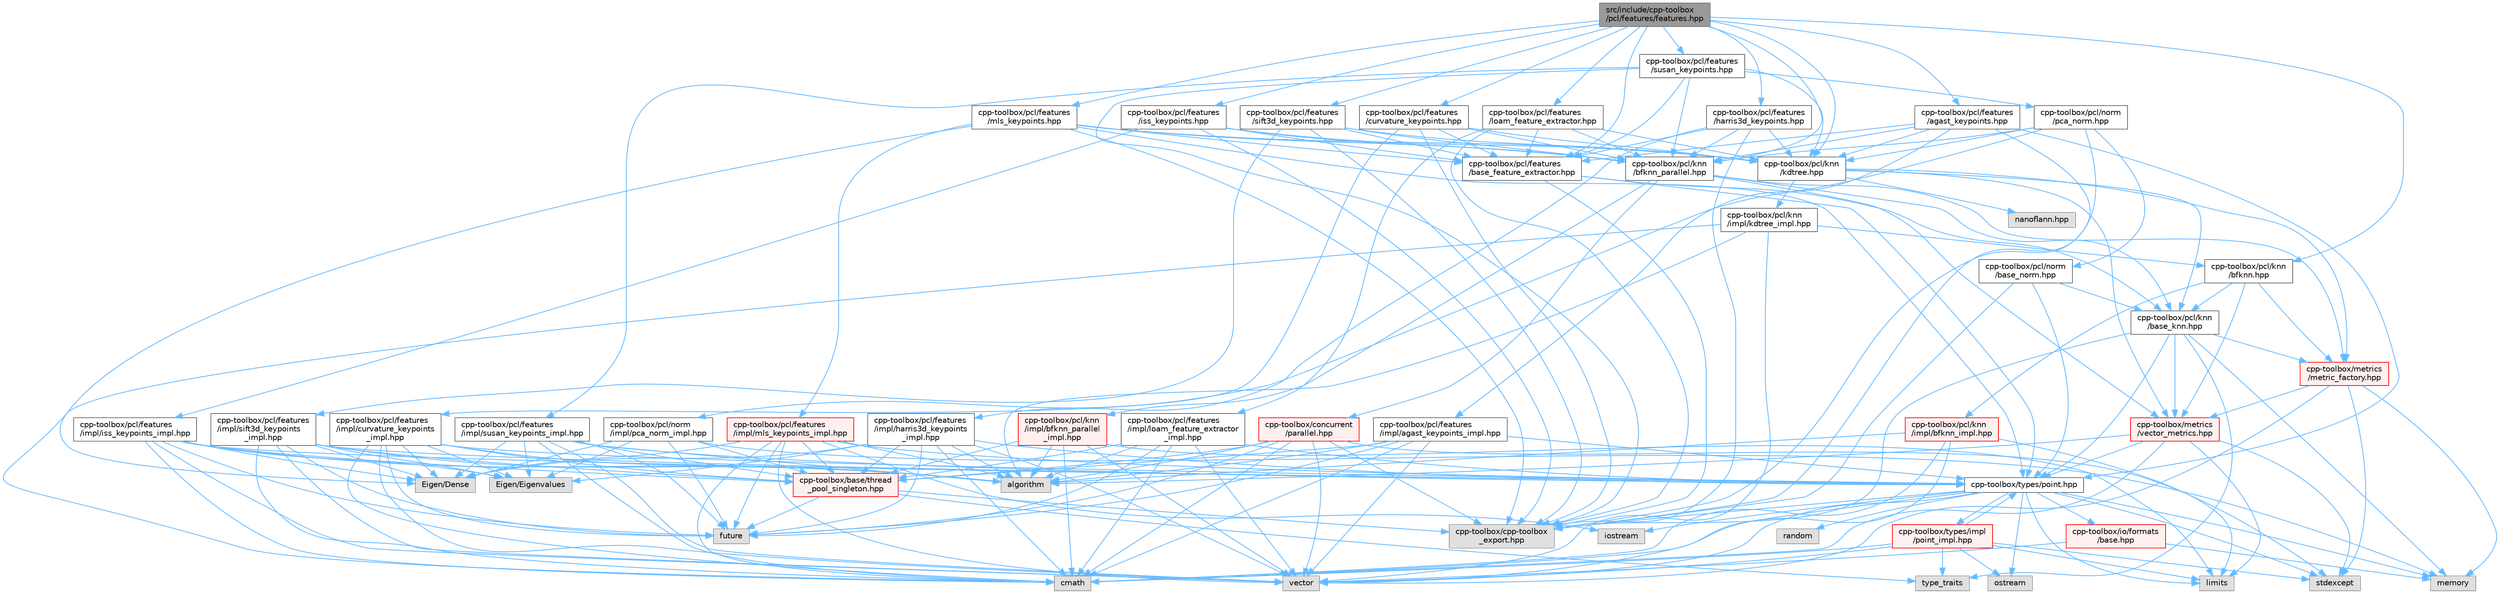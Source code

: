 digraph "src/include/cpp-toolbox/pcl/features/features.hpp"
{
 // LATEX_PDF_SIZE
  bgcolor="transparent";
  edge [fontname=Helvetica,fontsize=10,labelfontname=Helvetica,labelfontsize=10];
  node [fontname=Helvetica,fontsize=10,shape=box,height=0.2,width=0.4];
  Node1 [id="Node000001",label="src/include/cpp-toolbox\l/pcl/features/features.hpp",height=0.2,width=0.4,color="gray40", fillcolor="grey60", style="filled", fontcolor="black",tooltip="PCL特征提取器集合头文件 / PCL feature extractors collection header file."];
  Node1 -> Node2 [id="edge1_Node000001_Node000002",color="steelblue1",style="solid",tooltip=" "];
  Node2 [id="Node000002",label="cpp-toolbox/pcl/features\l/base_feature_extractor.hpp",height=0.2,width=0.4,color="grey40", fillcolor="white", style="filled",URL="$base__feature__extractor_8hpp.html",tooltip=" "];
  Node2 -> Node3 [id="edge2_Node000002_Node000003",color="steelblue1",style="solid",tooltip=" "];
  Node3 [id="Node000003",label="cpp-toolbox/cpp-toolbox\l_export.hpp",height=0.2,width=0.4,color="grey60", fillcolor="#E0E0E0", style="filled",tooltip=" "];
  Node2 -> Node4 [id="edge3_Node000002_Node000004",color="steelblue1",style="solid",tooltip=" "];
  Node4 [id="Node000004",label="cpp-toolbox/pcl/knn\l/base_knn.hpp",height=0.2,width=0.4,color="grey40", fillcolor="white", style="filled",URL="$base__knn_8hpp.html",tooltip=" "];
  Node4 -> Node5 [id="edge4_Node000004_Node000005",color="steelblue1",style="solid",tooltip=" "];
  Node5 [id="Node000005",label="memory",height=0.2,width=0.4,color="grey60", fillcolor="#E0E0E0", style="filled",tooltip=" "];
  Node4 -> Node6 [id="edge5_Node000004_Node000006",color="steelblue1",style="solid",tooltip=" "];
  Node6 [id="Node000006",label="type_traits",height=0.2,width=0.4,color="grey60", fillcolor="#E0E0E0", style="filled",tooltip=" "];
  Node4 -> Node3 [id="edge6_Node000004_Node000003",color="steelblue1",style="solid",tooltip=" "];
  Node4 -> Node7 [id="edge7_Node000004_Node000007",color="steelblue1",style="solid",tooltip=" "];
  Node7 [id="Node000007",label="cpp-toolbox/types/point.hpp",height=0.2,width=0.4,color="grey40", fillcolor="white", style="filled",URL="$point_8hpp.html",tooltip=" "];
  Node7 -> Node8 [id="edge8_Node000007_Node000008",color="steelblue1",style="solid",tooltip=" "];
  Node8 [id="Node000008",label="cmath",height=0.2,width=0.4,color="grey60", fillcolor="#E0E0E0", style="filled",tooltip=" "];
  Node7 -> Node9 [id="edge9_Node000007_Node000009",color="steelblue1",style="solid",tooltip=" "];
  Node9 [id="Node000009",label="iostream",height=0.2,width=0.4,color="grey60", fillcolor="#E0E0E0", style="filled",tooltip=" "];
  Node7 -> Node10 [id="edge10_Node000007_Node000010",color="steelblue1",style="solid",tooltip=" "];
  Node10 [id="Node000010",label="limits",height=0.2,width=0.4,color="grey60", fillcolor="#E0E0E0", style="filled",tooltip=" "];
  Node7 -> Node5 [id="edge11_Node000007_Node000005",color="steelblue1",style="solid",tooltip=" "];
  Node7 -> Node11 [id="edge12_Node000007_Node000011",color="steelblue1",style="solid",tooltip=" "];
  Node11 [id="Node000011",label="ostream",height=0.2,width=0.4,color="grey60", fillcolor="#E0E0E0", style="filled",tooltip=" "];
  Node7 -> Node12 [id="edge13_Node000007_Node000012",color="steelblue1",style="solid",tooltip=" "];
  Node12 [id="Node000012",label="random",height=0.2,width=0.4,color="grey60", fillcolor="#E0E0E0", style="filled",tooltip=" "];
  Node7 -> Node13 [id="edge14_Node000007_Node000013",color="steelblue1",style="solid",tooltip=" "];
  Node13 [id="Node000013",label="stdexcept",height=0.2,width=0.4,color="grey60", fillcolor="#E0E0E0", style="filled",tooltip=" "];
  Node7 -> Node14 [id="edge15_Node000007_Node000014",color="steelblue1",style="solid",tooltip=" "];
  Node14 [id="Node000014",label="vector",height=0.2,width=0.4,color="grey60", fillcolor="#E0E0E0", style="filled",tooltip=" "];
  Node7 -> Node3 [id="edge16_Node000007_Node000003",color="steelblue1",style="solid",tooltip=" "];
  Node7 -> Node15 [id="edge17_Node000007_Node000015",color="steelblue1",style="solid",tooltip=" "];
  Node15 [id="Node000015",label="cpp-toolbox/io/formats\l/base.hpp",height=0.2,width=0.4,color="red", fillcolor="#FFF0F0", style="filled",URL="$io_2formats_2base_8hpp.html",tooltip=" "];
  Node15 -> Node5 [id="edge18_Node000015_Node000005",color="steelblue1",style="solid",tooltip=" "];
  Node15 -> Node14 [id="edge19_Node000015_Node000014",color="steelblue1",style="solid",tooltip=" "];
  Node7 -> Node25 [id="edge20_Node000007_Node000025",color="steelblue1",style="solid",tooltip=" "];
  Node25 [id="Node000025",label="cpp-toolbox/types/impl\l/point_impl.hpp",height=0.2,width=0.4,color="red", fillcolor="#FFF0F0", style="filled",URL="$point__impl_8hpp.html",tooltip=" "];
  Node25 -> Node8 [id="edge21_Node000025_Node000008",color="steelblue1",style="solid",tooltip=" "];
  Node25 -> Node10 [id="edge22_Node000025_Node000010",color="steelblue1",style="solid",tooltip=" "];
  Node25 -> Node11 [id="edge23_Node000025_Node000011",color="steelblue1",style="solid",tooltip=" "];
  Node25 -> Node13 [id="edge24_Node000025_Node000013",color="steelblue1",style="solid",tooltip=" "];
  Node25 -> Node6 [id="edge25_Node000025_Node000006",color="steelblue1",style="solid",tooltip=" "];
  Node25 -> Node14 [id="edge26_Node000025_Node000014",color="steelblue1",style="solid",tooltip=" "];
  Node25 -> Node7 [id="edge27_Node000025_Node000007",color="steelblue1",style="solid",tooltip=" "];
  Node4 -> Node27 [id="edge28_Node000004_Node000027",color="steelblue1",style="solid",tooltip=" "];
  Node27 [id="Node000027",label="cpp-toolbox/metrics\l/vector_metrics.hpp",height=0.2,width=0.4,color="red", fillcolor="#FFF0F0", style="filled",URL="$vector__metrics_8hpp.html",tooltip=" "];
  Node27 -> Node28 [id="edge29_Node000027_Node000028",color="steelblue1",style="solid",tooltip=" "];
  Node28 [id="Node000028",label="algorithm",height=0.2,width=0.4,color="grey60", fillcolor="#E0E0E0", style="filled",tooltip=" "];
  Node27 -> Node8 [id="edge30_Node000027_Node000008",color="steelblue1",style="solid",tooltip=" "];
  Node27 -> Node10 [id="edge31_Node000027_Node000010",color="steelblue1",style="solid",tooltip=" "];
  Node27 -> Node13 [id="edge32_Node000027_Node000013",color="steelblue1",style="solid",tooltip=" "];
  Node27 -> Node7 [id="edge33_Node000027_Node000007",color="steelblue1",style="solid",tooltip=" "];
  Node4 -> Node33 [id="edge34_Node000004_Node000033",color="steelblue1",style="solid",tooltip=" "];
  Node33 [id="Node000033",label="cpp-toolbox/metrics\l/metric_factory.hpp",height=0.2,width=0.4,color="red", fillcolor="#FFF0F0", style="filled",URL="$metric__factory_8hpp.html",tooltip=" "];
  Node33 -> Node5 [id="edge35_Node000033_Node000005",color="steelblue1",style="solid",tooltip=" "];
  Node33 -> Node13 [id="edge36_Node000033_Node000013",color="steelblue1",style="solid",tooltip=" "];
  Node33 -> Node14 [id="edge37_Node000033_Node000014",color="steelblue1",style="solid",tooltip=" "];
  Node33 -> Node27 [id="edge38_Node000033_Node000027",color="steelblue1",style="solid",tooltip=" "];
  Node2 -> Node7 [id="edge39_Node000002_Node000007",color="steelblue1",style="solid",tooltip=" "];
  Node1 -> Node40 [id="edge40_Node000001_Node000040",color="steelblue1",style="solid",tooltip=" "];
  Node40 [id="Node000040",label="cpp-toolbox/pcl/features\l/curvature_keypoints.hpp",height=0.2,width=0.4,color="grey40", fillcolor="white", style="filled",URL="$curvature__keypoints_8hpp.html",tooltip=" "];
  Node40 -> Node3 [id="edge41_Node000040_Node000003",color="steelblue1",style="solid",tooltip=" "];
  Node40 -> Node2 [id="edge42_Node000040_Node000002",color="steelblue1",style="solid",tooltip=" "];
  Node40 -> Node41 [id="edge43_Node000040_Node000041",color="steelblue1",style="solid",tooltip=" "];
  Node41 [id="Node000041",label="cpp-toolbox/pcl/knn\l/kdtree.hpp",height=0.2,width=0.4,color="grey40", fillcolor="white", style="filled",URL="$kdtree_8hpp.html",tooltip=" "];
  Node41 -> Node4 [id="edge44_Node000041_Node000004",color="steelblue1",style="solid",tooltip=" "];
  Node41 -> Node33 [id="edge45_Node000041_Node000033",color="steelblue1",style="solid",tooltip=" "];
  Node41 -> Node27 [id="edge46_Node000041_Node000027",color="steelblue1",style="solid",tooltip=" "];
  Node41 -> Node42 [id="edge47_Node000041_Node000042",color="steelblue1",style="solid",tooltip=" "];
  Node42 [id="Node000042",label="nanoflann.hpp",height=0.2,width=0.4,color="grey60", fillcolor="#E0E0E0", style="filled",tooltip=" "];
  Node41 -> Node43 [id="edge48_Node000041_Node000043",color="steelblue1",style="solid",tooltip=" "];
  Node43 [id="Node000043",label="cpp-toolbox/pcl/knn\l/impl/kdtree_impl.hpp",height=0.2,width=0.4,color="grey40", fillcolor="white", style="filled",URL="$kdtree__impl_8hpp.html",tooltip=" "];
  Node43 -> Node28 [id="edge49_Node000043_Node000028",color="steelblue1",style="solid",tooltip=" "];
  Node43 -> Node8 [id="edge50_Node000043_Node000008",color="steelblue1",style="solid",tooltip=" "];
  Node43 -> Node14 [id="edge51_Node000043_Node000014",color="steelblue1",style="solid",tooltip=" "];
  Node43 -> Node44 [id="edge52_Node000043_Node000044",color="steelblue1",style="solid",tooltip=" "];
  Node44 [id="Node000044",label="cpp-toolbox/pcl/knn\l/bfknn.hpp",height=0.2,width=0.4,color="grey40", fillcolor="white", style="filled",URL="$bfknn_8hpp.html",tooltip=" "];
  Node44 -> Node4 [id="edge53_Node000044_Node000004",color="steelblue1",style="solid",tooltip=" "];
  Node44 -> Node33 [id="edge54_Node000044_Node000033",color="steelblue1",style="solid",tooltip=" "];
  Node44 -> Node27 [id="edge55_Node000044_Node000027",color="steelblue1",style="solid",tooltip=" "];
  Node44 -> Node45 [id="edge56_Node000044_Node000045",color="steelblue1",style="solid",tooltip=" "];
  Node45 [id="Node000045",label="cpp-toolbox/pcl/knn\l/impl/bfknn_impl.hpp",height=0.2,width=0.4,color="red", fillcolor="#FFF0F0", style="filled",URL="$bfknn__impl_8hpp.html",tooltip=" "];
  Node45 -> Node28 [id="edge57_Node000045_Node000028",color="steelblue1",style="solid",tooltip=" "];
  Node45 -> Node8 [id="edge58_Node000045_Node000008",color="steelblue1",style="solid",tooltip=" "];
  Node45 -> Node10 [id="edge59_Node000045_Node000010",color="steelblue1",style="solid",tooltip=" "];
  Node45 -> Node14 [id="edge60_Node000045_Node000014",color="steelblue1",style="solid",tooltip=" "];
  Node40 -> Node47 [id="edge61_Node000040_Node000047",color="steelblue1",style="solid",tooltip=" "];
  Node47 [id="Node000047",label="cpp-toolbox/pcl/knn\l/bfknn_parallel.hpp",height=0.2,width=0.4,color="grey40", fillcolor="white", style="filled",URL="$bfknn__parallel_8hpp.html",tooltip=" "];
  Node47 -> Node48 [id="edge62_Node000047_Node000048",color="steelblue1",style="solid",tooltip=" "];
  Node48 [id="Node000048",label="cpp-toolbox/concurrent\l/parallel.hpp",height=0.2,width=0.4,color="red", fillcolor="#FFF0F0", style="filled",URL="$parallel_8hpp.html",tooltip=" "];
  Node48 -> Node28 [id="edge63_Node000048_Node000028",color="steelblue1",style="solid",tooltip=" "];
  Node48 -> Node8 [id="edge64_Node000048_Node000008",color="steelblue1",style="solid",tooltip=" "];
  Node48 -> Node49 [id="edge65_Node000048_Node000049",color="steelblue1",style="solid",tooltip=" "];
  Node49 [id="Node000049",label="future",height=0.2,width=0.4,color="grey60", fillcolor="#E0E0E0", style="filled",tooltip=" "];
  Node48 -> Node13 [id="edge66_Node000048_Node000013",color="steelblue1",style="solid",tooltip=" "];
  Node48 -> Node14 [id="edge67_Node000048_Node000014",color="steelblue1",style="solid",tooltip=" "];
  Node48 -> Node3 [id="edge68_Node000048_Node000003",color="steelblue1",style="solid",tooltip=" "];
  Node48 -> Node50 [id="edge69_Node000048_Node000050",color="steelblue1",style="solid",tooltip=" "];
  Node50 [id="Node000050",label="cpp-toolbox/base/thread\l_pool_singleton.hpp",height=0.2,width=0.4,color="red", fillcolor="#FFF0F0", style="filled",URL="$thread__pool__singleton_8hpp.html",tooltip=" "];
  Node50 -> Node49 [id="edge70_Node000050_Node000049",color="steelblue1",style="solid",tooltip=" "];
  Node50 -> Node6 [id="edge71_Node000050_Node000006",color="steelblue1",style="solid",tooltip=" "];
  Node50 -> Node3 [id="edge72_Node000050_Node000003",color="steelblue1",style="solid",tooltip=" "];
  Node47 -> Node4 [id="edge73_Node000047_Node000004",color="steelblue1",style="solid",tooltip=" "];
  Node47 -> Node33 [id="edge74_Node000047_Node000033",color="steelblue1",style="solid",tooltip=" "];
  Node47 -> Node27 [id="edge75_Node000047_Node000027",color="steelblue1",style="solid",tooltip=" "];
  Node47 -> Node59 [id="edge76_Node000047_Node000059",color="steelblue1",style="solid",tooltip=" "];
  Node59 [id="Node000059",label="cpp-toolbox/pcl/knn\l/impl/bfknn_parallel\l_impl.hpp",height=0.2,width=0.4,color="red", fillcolor="#FFF0F0", style="filled",URL="$bfknn__parallel__impl_8hpp.html",tooltip=" "];
  Node59 -> Node28 [id="edge77_Node000059_Node000028",color="steelblue1",style="solid",tooltip=" "];
  Node59 -> Node8 [id="edge78_Node000059_Node000008",color="steelblue1",style="solid",tooltip=" "];
  Node59 -> Node10 [id="edge79_Node000059_Node000010",color="steelblue1",style="solid",tooltip=" "];
  Node59 -> Node14 [id="edge80_Node000059_Node000014",color="steelblue1",style="solid",tooltip=" "];
  Node59 -> Node50 [id="edge81_Node000059_Node000050",color="steelblue1",style="solid",tooltip=" "];
  Node40 -> Node60 [id="edge82_Node000040_Node000060",color="steelblue1",style="solid",tooltip=" "];
  Node60 [id="Node000060",label="cpp-toolbox/pcl/features\l/impl/curvature_keypoints\l_impl.hpp",height=0.2,width=0.4,color="grey40", fillcolor="white", style="filled",URL="$curvature__keypoints__impl_8hpp.html",tooltip=" "];
  Node60 -> Node50 [id="edge83_Node000060_Node000050",color="steelblue1",style="solid",tooltip=" "];
  Node60 -> Node7 [id="edge84_Node000060_Node000007",color="steelblue1",style="solid",tooltip=" "];
  Node60 -> Node61 [id="edge85_Node000060_Node000061",color="steelblue1",style="solid",tooltip=" "];
  Node61 [id="Node000061",label="Eigen/Dense",height=0.2,width=0.4,color="grey60", fillcolor="#E0E0E0", style="filled",tooltip=" "];
  Node60 -> Node62 [id="edge86_Node000060_Node000062",color="steelblue1",style="solid",tooltip=" "];
  Node62 [id="Node000062",label="Eigen/Eigenvalues",height=0.2,width=0.4,color="grey60", fillcolor="#E0E0E0", style="filled",tooltip=" "];
  Node60 -> Node28 [id="edge87_Node000060_Node000028",color="steelblue1",style="solid",tooltip=" "];
  Node60 -> Node8 [id="edge88_Node000060_Node000008",color="steelblue1",style="solid",tooltip=" "];
  Node60 -> Node49 [id="edge89_Node000060_Node000049",color="steelblue1",style="solid",tooltip=" "];
  Node60 -> Node14 [id="edge90_Node000060_Node000014",color="steelblue1",style="solid",tooltip=" "];
  Node1 -> Node63 [id="edge91_Node000001_Node000063",color="steelblue1",style="solid",tooltip=" "];
  Node63 [id="Node000063",label="cpp-toolbox/pcl/features\l/iss_keypoints.hpp",height=0.2,width=0.4,color="grey40", fillcolor="white", style="filled",URL="$iss__keypoints_8hpp.html",tooltip=" "];
  Node63 -> Node3 [id="edge92_Node000063_Node000003",color="steelblue1",style="solid",tooltip=" "];
  Node63 -> Node2 [id="edge93_Node000063_Node000002",color="steelblue1",style="solid",tooltip=" "];
  Node63 -> Node41 [id="edge94_Node000063_Node000041",color="steelblue1",style="solid",tooltip=" "];
  Node63 -> Node47 [id="edge95_Node000063_Node000047",color="steelblue1",style="solid",tooltip=" "];
  Node63 -> Node64 [id="edge96_Node000063_Node000064",color="steelblue1",style="solid",tooltip=" "];
  Node64 [id="Node000064",label="cpp-toolbox/pcl/features\l/impl/iss_keypoints_impl.hpp",height=0.2,width=0.4,color="grey40", fillcolor="white", style="filled",URL="$iss__keypoints__impl_8hpp.html",tooltip=" "];
  Node64 -> Node50 [id="edge97_Node000064_Node000050",color="steelblue1",style="solid",tooltip=" "];
  Node64 -> Node7 [id="edge98_Node000064_Node000007",color="steelblue1",style="solid",tooltip=" "];
  Node64 -> Node61 [id="edge99_Node000064_Node000061",color="steelblue1",style="solid",tooltip=" "];
  Node64 -> Node62 [id="edge100_Node000064_Node000062",color="steelblue1",style="solid",tooltip=" "];
  Node64 -> Node28 [id="edge101_Node000064_Node000028",color="steelblue1",style="solid",tooltip=" "];
  Node64 -> Node8 [id="edge102_Node000064_Node000008",color="steelblue1",style="solid",tooltip=" "];
  Node64 -> Node49 [id="edge103_Node000064_Node000049",color="steelblue1",style="solid",tooltip=" "];
  Node64 -> Node14 [id="edge104_Node000064_Node000014",color="steelblue1",style="solid",tooltip=" "];
  Node1 -> Node65 [id="edge105_Node000001_Node000065",color="steelblue1",style="solid",tooltip=" "];
  Node65 [id="Node000065",label="cpp-toolbox/pcl/features\l/harris3d_keypoints.hpp",height=0.2,width=0.4,color="grey40", fillcolor="white", style="filled",URL="$harris3d__keypoints_8hpp.html",tooltip=" "];
  Node65 -> Node3 [id="edge106_Node000065_Node000003",color="steelblue1",style="solid",tooltip=" "];
  Node65 -> Node2 [id="edge107_Node000065_Node000002",color="steelblue1",style="solid",tooltip=" "];
  Node65 -> Node41 [id="edge108_Node000065_Node000041",color="steelblue1",style="solid",tooltip=" "];
  Node65 -> Node47 [id="edge109_Node000065_Node000047",color="steelblue1",style="solid",tooltip=" "];
  Node65 -> Node66 [id="edge110_Node000065_Node000066",color="steelblue1",style="solid",tooltip=" "];
  Node66 [id="Node000066",label="cpp-toolbox/pcl/features\l/impl/harris3d_keypoints\l_impl.hpp",height=0.2,width=0.4,color="grey40", fillcolor="white", style="filled",URL="$harris3d__keypoints__impl_8hpp.html",tooltip=" "];
  Node66 -> Node50 [id="edge111_Node000066_Node000050",color="steelblue1",style="solid",tooltip=" "];
  Node66 -> Node7 [id="edge112_Node000066_Node000007",color="steelblue1",style="solid",tooltip=" "];
  Node66 -> Node61 [id="edge113_Node000066_Node000061",color="steelblue1",style="solid",tooltip=" "];
  Node66 -> Node62 [id="edge114_Node000066_Node000062",color="steelblue1",style="solid",tooltip=" "];
  Node66 -> Node28 [id="edge115_Node000066_Node000028",color="steelblue1",style="solid",tooltip=" "];
  Node66 -> Node8 [id="edge116_Node000066_Node000008",color="steelblue1",style="solid",tooltip=" "];
  Node66 -> Node49 [id="edge117_Node000066_Node000049",color="steelblue1",style="solid",tooltip=" "];
  Node66 -> Node14 [id="edge118_Node000066_Node000014",color="steelblue1",style="solid",tooltip=" "];
  Node1 -> Node67 [id="edge119_Node000001_Node000067",color="steelblue1",style="solid",tooltip=" "];
  Node67 [id="Node000067",label="cpp-toolbox/pcl/features\l/sift3d_keypoints.hpp",height=0.2,width=0.4,color="grey40", fillcolor="white", style="filled",URL="$sift3d__keypoints_8hpp.html",tooltip=" "];
  Node67 -> Node3 [id="edge120_Node000067_Node000003",color="steelblue1",style="solid",tooltip=" "];
  Node67 -> Node2 [id="edge121_Node000067_Node000002",color="steelblue1",style="solid",tooltip=" "];
  Node67 -> Node41 [id="edge122_Node000067_Node000041",color="steelblue1",style="solid",tooltip=" "];
  Node67 -> Node47 [id="edge123_Node000067_Node000047",color="steelblue1",style="solid",tooltip=" "];
  Node67 -> Node68 [id="edge124_Node000067_Node000068",color="steelblue1",style="solid",tooltip=" "];
  Node68 [id="Node000068",label="cpp-toolbox/pcl/features\l/impl/sift3d_keypoints\l_impl.hpp",height=0.2,width=0.4,color="grey40", fillcolor="white", style="filled",URL="$sift3d__keypoints__impl_8hpp.html",tooltip=" "];
  Node68 -> Node50 [id="edge125_Node000068_Node000050",color="steelblue1",style="solid",tooltip=" "];
  Node68 -> Node7 [id="edge126_Node000068_Node000007",color="steelblue1",style="solid",tooltip=" "];
  Node68 -> Node61 [id="edge127_Node000068_Node000061",color="steelblue1",style="solid",tooltip=" "];
  Node68 -> Node62 [id="edge128_Node000068_Node000062",color="steelblue1",style="solid",tooltip=" "];
  Node68 -> Node28 [id="edge129_Node000068_Node000028",color="steelblue1",style="solid",tooltip=" "];
  Node68 -> Node8 [id="edge130_Node000068_Node000008",color="steelblue1",style="solid",tooltip=" "];
  Node68 -> Node49 [id="edge131_Node000068_Node000049",color="steelblue1",style="solid",tooltip=" "];
  Node68 -> Node14 [id="edge132_Node000068_Node000014",color="steelblue1",style="solid",tooltip=" "];
  Node1 -> Node69 [id="edge133_Node000001_Node000069",color="steelblue1",style="solid",tooltip=" "];
  Node69 [id="Node000069",label="cpp-toolbox/pcl/features\l/loam_feature_extractor.hpp",height=0.2,width=0.4,color="grey40", fillcolor="white", style="filled",URL="$loam__feature__extractor_8hpp.html",tooltip=" "];
  Node69 -> Node3 [id="edge134_Node000069_Node000003",color="steelblue1",style="solid",tooltip=" "];
  Node69 -> Node2 [id="edge135_Node000069_Node000002",color="steelblue1",style="solid",tooltip=" "];
  Node69 -> Node41 [id="edge136_Node000069_Node000041",color="steelblue1",style="solid",tooltip=" "];
  Node69 -> Node47 [id="edge137_Node000069_Node000047",color="steelblue1",style="solid",tooltip=" "];
  Node69 -> Node70 [id="edge138_Node000069_Node000070",color="steelblue1",style="solid",tooltip=" "];
  Node70 [id="Node000070",label="cpp-toolbox/pcl/features\l/impl/loam_feature_extractor\l_impl.hpp",height=0.2,width=0.4,color="grey40", fillcolor="white", style="filled",URL="$loam__feature__extractor__impl_8hpp.html",tooltip=" "];
  Node70 -> Node50 [id="edge139_Node000070_Node000050",color="steelblue1",style="solid",tooltip=" "];
  Node70 -> Node7 [id="edge140_Node000070_Node000007",color="steelblue1",style="solid",tooltip=" "];
  Node70 -> Node28 [id="edge141_Node000070_Node000028",color="steelblue1",style="solid",tooltip=" "];
  Node70 -> Node8 [id="edge142_Node000070_Node000008",color="steelblue1",style="solid",tooltip=" "];
  Node70 -> Node49 [id="edge143_Node000070_Node000049",color="steelblue1",style="solid",tooltip=" "];
  Node70 -> Node14 [id="edge144_Node000070_Node000014",color="steelblue1",style="solid",tooltip=" "];
  Node1 -> Node71 [id="edge145_Node000001_Node000071",color="steelblue1",style="solid",tooltip=" "];
  Node71 [id="Node000071",label="cpp-toolbox/pcl/features\l/susan_keypoints.hpp",height=0.2,width=0.4,color="grey40", fillcolor="white", style="filled",URL="$susan__keypoints_8hpp.html",tooltip=" "];
  Node71 -> Node3 [id="edge146_Node000071_Node000003",color="steelblue1",style="solid",tooltip=" "];
  Node71 -> Node2 [id="edge147_Node000071_Node000002",color="steelblue1",style="solid",tooltip=" "];
  Node71 -> Node72 [id="edge148_Node000071_Node000072",color="steelblue1",style="solid",tooltip=" "];
  Node72 [id="Node000072",label="cpp-toolbox/pcl/norm\l/pca_norm.hpp",height=0.2,width=0.4,color="grey40", fillcolor="white", style="filled",URL="$pca__norm_8hpp.html",tooltip=" "];
  Node72 -> Node3 [id="edge149_Node000072_Node000003",color="steelblue1",style="solid",tooltip=" "];
  Node72 -> Node47 [id="edge150_Node000072_Node000047",color="steelblue1",style="solid",tooltip=" "];
  Node72 -> Node41 [id="edge151_Node000072_Node000041",color="steelblue1",style="solid",tooltip=" "];
  Node72 -> Node73 [id="edge152_Node000072_Node000073",color="steelblue1",style="solid",tooltip=" "];
  Node73 [id="Node000073",label="cpp-toolbox/pcl/norm\l/base_norm.hpp",height=0.2,width=0.4,color="grey40", fillcolor="white", style="filled",URL="$base__norm_8hpp.html",tooltip=" "];
  Node73 -> Node3 [id="edge153_Node000073_Node000003",color="steelblue1",style="solid",tooltip=" "];
  Node73 -> Node4 [id="edge154_Node000073_Node000004",color="steelblue1",style="solid",tooltip=" "];
  Node73 -> Node7 [id="edge155_Node000073_Node000007",color="steelblue1",style="solid",tooltip=" "];
  Node72 -> Node74 [id="edge156_Node000072_Node000074",color="steelblue1",style="solid",tooltip=" "];
  Node74 [id="Node000074",label="cpp-toolbox/pcl/norm\l/impl/pca_norm_impl.hpp",height=0.2,width=0.4,color="grey40", fillcolor="white", style="filled",URL="$pca__norm__impl_8hpp.html",tooltip=" "];
  Node74 -> Node61 [id="edge157_Node000074_Node000061",color="steelblue1",style="solid",tooltip=" "];
  Node74 -> Node62 [id="edge158_Node000074_Node000062",color="steelblue1",style="solid",tooltip=" "];
  Node74 -> Node50 [id="edge159_Node000074_Node000050",color="steelblue1",style="solid",tooltip=" "];
  Node74 -> Node49 [id="edge160_Node000074_Node000049",color="steelblue1",style="solid",tooltip=" "];
  Node74 -> Node5 [id="edge161_Node000074_Node000005",color="steelblue1",style="solid",tooltip=" "];
  Node71 -> Node41 [id="edge162_Node000071_Node000041",color="steelblue1",style="solid",tooltip=" "];
  Node71 -> Node47 [id="edge163_Node000071_Node000047",color="steelblue1",style="solid",tooltip=" "];
  Node71 -> Node75 [id="edge164_Node000071_Node000075",color="steelblue1",style="solid",tooltip=" "];
  Node75 [id="Node000075",label="cpp-toolbox/pcl/features\l/impl/susan_keypoints_impl.hpp",height=0.2,width=0.4,color="grey40", fillcolor="white", style="filled",URL="$susan__keypoints__impl_8hpp.html",tooltip=" "];
  Node75 -> Node50 [id="edge165_Node000075_Node000050",color="steelblue1",style="solid",tooltip=" "];
  Node75 -> Node7 [id="edge166_Node000075_Node000007",color="steelblue1",style="solid",tooltip=" "];
  Node75 -> Node61 [id="edge167_Node000075_Node000061",color="steelblue1",style="solid",tooltip=" "];
  Node75 -> Node62 [id="edge168_Node000075_Node000062",color="steelblue1",style="solid",tooltip=" "];
  Node75 -> Node28 [id="edge169_Node000075_Node000028",color="steelblue1",style="solid",tooltip=" "];
  Node75 -> Node8 [id="edge170_Node000075_Node000008",color="steelblue1",style="solid",tooltip=" "];
  Node75 -> Node49 [id="edge171_Node000075_Node000049",color="steelblue1",style="solid",tooltip=" "];
  Node75 -> Node14 [id="edge172_Node000075_Node000014",color="steelblue1",style="solid",tooltip=" "];
  Node1 -> Node76 [id="edge173_Node000001_Node000076",color="steelblue1",style="solid",tooltip=" "];
  Node76 [id="Node000076",label="cpp-toolbox/pcl/features\l/agast_keypoints.hpp",height=0.2,width=0.4,color="grey40", fillcolor="white", style="filled",URL="$agast__keypoints_8hpp.html",tooltip=" "];
  Node76 -> Node3 [id="edge174_Node000076_Node000003",color="steelblue1",style="solid",tooltip=" "];
  Node76 -> Node2 [id="edge175_Node000076_Node000002",color="steelblue1",style="solid",tooltip=" "];
  Node76 -> Node41 [id="edge176_Node000076_Node000041",color="steelblue1",style="solid",tooltip=" "];
  Node76 -> Node47 [id="edge177_Node000076_Node000047",color="steelblue1",style="solid",tooltip=" "];
  Node76 -> Node7 [id="edge178_Node000076_Node000007",color="steelblue1",style="solid",tooltip=" "];
  Node76 -> Node77 [id="edge179_Node000076_Node000077",color="steelblue1",style="solid",tooltip=" "];
  Node77 [id="Node000077",label="cpp-toolbox/pcl/features\l/impl/agast_keypoints_impl.hpp",height=0.2,width=0.4,color="grey40", fillcolor="white", style="filled",URL="$agast__keypoints__impl_8hpp.html",tooltip=" "];
  Node77 -> Node50 [id="edge180_Node000077_Node000050",color="steelblue1",style="solid",tooltip=" "];
  Node77 -> Node7 [id="edge181_Node000077_Node000007",color="steelblue1",style="solid",tooltip=" "];
  Node77 -> Node28 [id="edge182_Node000077_Node000028",color="steelblue1",style="solid",tooltip=" "];
  Node77 -> Node8 [id="edge183_Node000077_Node000008",color="steelblue1",style="solid",tooltip=" "];
  Node77 -> Node49 [id="edge184_Node000077_Node000049",color="steelblue1",style="solid",tooltip=" "];
  Node77 -> Node14 [id="edge185_Node000077_Node000014",color="steelblue1",style="solid",tooltip=" "];
  Node1 -> Node78 [id="edge186_Node000001_Node000078",color="steelblue1",style="solid",tooltip=" "];
  Node78 [id="Node000078",label="cpp-toolbox/pcl/features\l/mls_keypoints.hpp",height=0.2,width=0.4,color="grey40", fillcolor="white", style="filled",URL="$mls__keypoints_8hpp.html",tooltip=" "];
  Node78 -> Node3 [id="edge187_Node000078_Node000003",color="steelblue1",style="solid",tooltip=" "];
  Node78 -> Node2 [id="edge188_Node000078_Node000002",color="steelblue1",style="solid",tooltip=" "];
  Node78 -> Node41 [id="edge189_Node000078_Node000041",color="steelblue1",style="solid",tooltip=" "];
  Node78 -> Node47 [id="edge190_Node000078_Node000047",color="steelblue1",style="solid",tooltip=" "];
  Node78 -> Node7 [id="edge191_Node000078_Node000007",color="steelblue1",style="solid",tooltip=" "];
  Node78 -> Node61 [id="edge192_Node000078_Node000061",color="steelblue1",style="solid",tooltip=" "];
  Node78 -> Node79 [id="edge193_Node000078_Node000079",color="steelblue1",style="solid",tooltip=" "];
  Node79 [id="Node000079",label="cpp-toolbox/pcl/features\l/impl/mls_keypoints_impl.hpp",height=0.2,width=0.4,color="red", fillcolor="#FFF0F0", style="filled",URL="$mls__keypoints__impl_8hpp.html",tooltip=" "];
  Node79 -> Node50 [id="edge194_Node000079_Node000050",color="steelblue1",style="solid",tooltip=" "];
  Node79 -> Node7 [id="edge195_Node000079_Node000007",color="steelblue1",style="solid",tooltip=" "];
  Node79 -> Node61 [id="edge196_Node000079_Node000061",color="steelblue1",style="solid",tooltip=" "];
  Node79 -> Node28 [id="edge197_Node000079_Node000028",color="steelblue1",style="solid",tooltip=" "];
  Node79 -> Node8 [id="edge198_Node000079_Node000008",color="steelblue1",style="solid",tooltip=" "];
  Node79 -> Node49 [id="edge199_Node000079_Node000049",color="steelblue1",style="solid",tooltip=" "];
  Node79 -> Node14 [id="edge200_Node000079_Node000014",color="steelblue1",style="solid",tooltip=" "];
  Node79 -> Node9 [id="edge201_Node000079_Node000009",color="steelblue1",style="solid",tooltip=" "];
  Node1 -> Node41 [id="edge202_Node000001_Node000041",color="steelblue1",style="solid",tooltip=" "];
  Node1 -> Node44 [id="edge203_Node000001_Node000044",color="steelblue1",style="solid",tooltip=" "];
  Node1 -> Node47 [id="edge204_Node000001_Node000047",color="steelblue1",style="solid",tooltip=" "];
}
